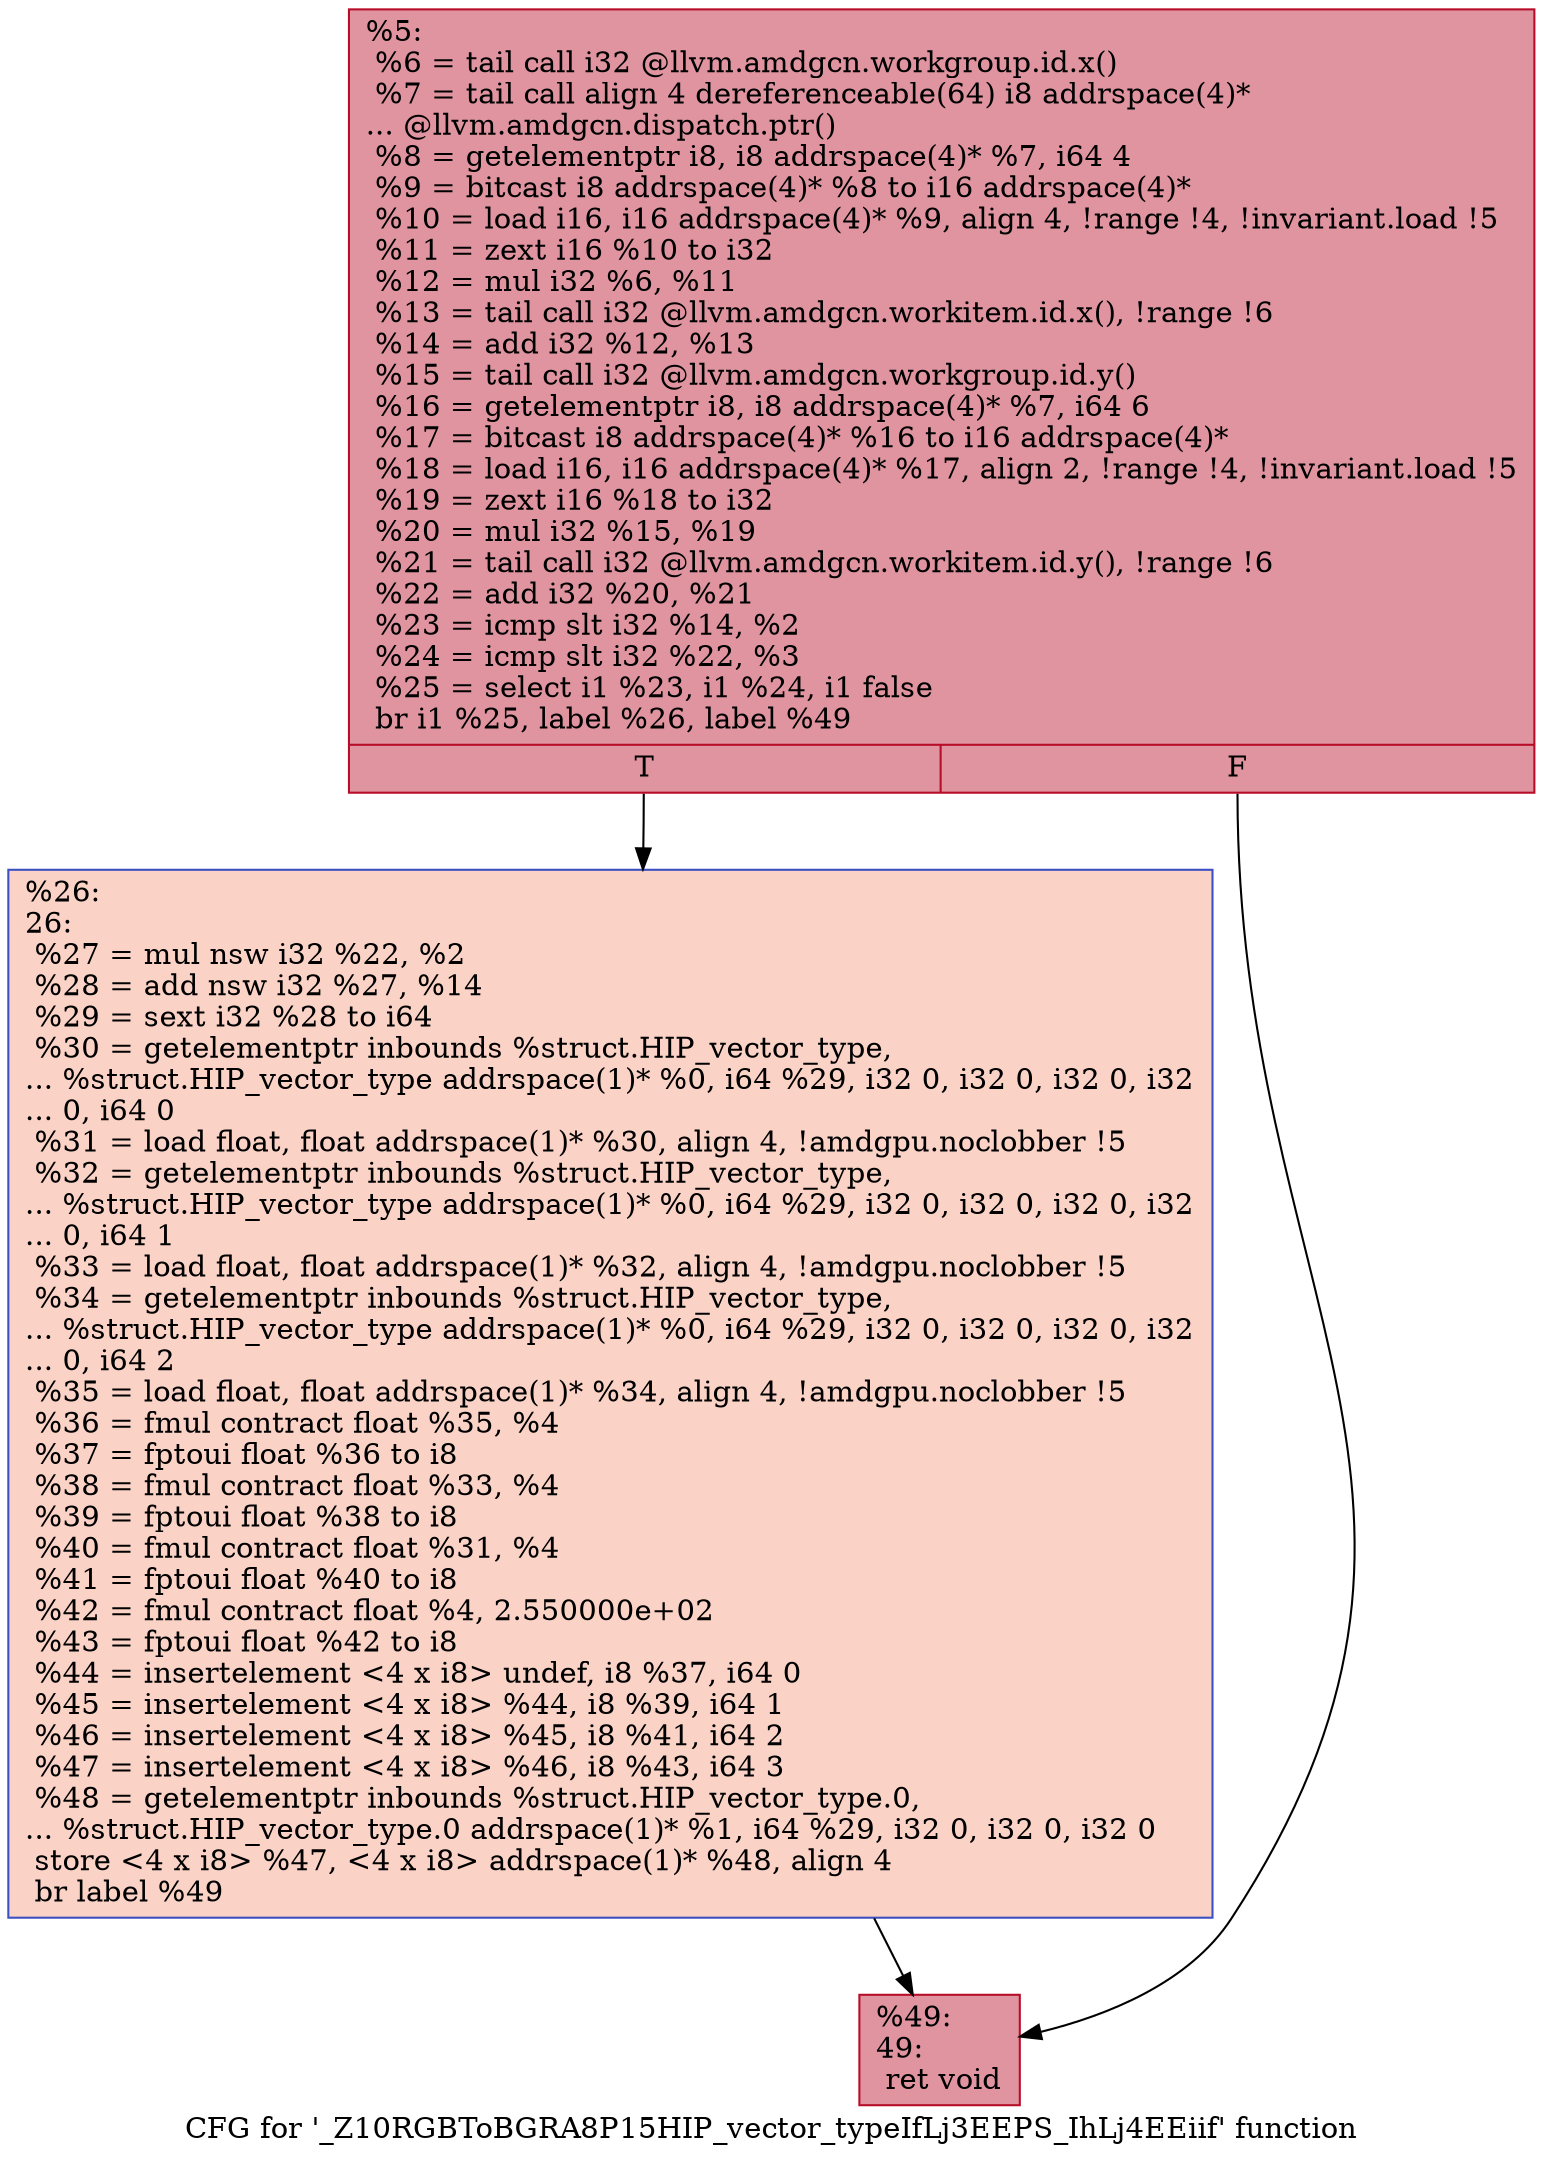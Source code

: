 digraph "CFG for '_Z10RGBToBGRA8P15HIP_vector_typeIfLj3EEPS_IhLj4EEiif' function" {
	label="CFG for '_Z10RGBToBGRA8P15HIP_vector_typeIfLj3EEPS_IhLj4EEiif' function";

	Node0x48a29e0 [shape=record,color="#b70d28ff", style=filled, fillcolor="#b70d2870",label="{%5:\l  %6 = tail call i32 @llvm.amdgcn.workgroup.id.x()\l  %7 = tail call align 4 dereferenceable(64) i8 addrspace(4)*\l... @llvm.amdgcn.dispatch.ptr()\l  %8 = getelementptr i8, i8 addrspace(4)* %7, i64 4\l  %9 = bitcast i8 addrspace(4)* %8 to i16 addrspace(4)*\l  %10 = load i16, i16 addrspace(4)* %9, align 4, !range !4, !invariant.load !5\l  %11 = zext i16 %10 to i32\l  %12 = mul i32 %6, %11\l  %13 = tail call i32 @llvm.amdgcn.workitem.id.x(), !range !6\l  %14 = add i32 %12, %13\l  %15 = tail call i32 @llvm.amdgcn.workgroup.id.y()\l  %16 = getelementptr i8, i8 addrspace(4)* %7, i64 6\l  %17 = bitcast i8 addrspace(4)* %16 to i16 addrspace(4)*\l  %18 = load i16, i16 addrspace(4)* %17, align 2, !range !4, !invariant.load !5\l  %19 = zext i16 %18 to i32\l  %20 = mul i32 %15, %19\l  %21 = tail call i32 @llvm.amdgcn.workitem.id.y(), !range !6\l  %22 = add i32 %20, %21\l  %23 = icmp slt i32 %14, %2\l  %24 = icmp slt i32 %22, %3\l  %25 = select i1 %23, i1 %24, i1 false\l  br i1 %25, label %26, label %49\l|{<s0>T|<s1>F}}"];
	Node0x48a29e0:s0 -> Node0x48a6400;
	Node0x48a29e0:s1 -> Node0x48a6490;
	Node0x48a6400 [shape=record,color="#3d50c3ff", style=filled, fillcolor="#f59c7d70",label="{%26:\l26:                                               \l  %27 = mul nsw i32 %22, %2\l  %28 = add nsw i32 %27, %14\l  %29 = sext i32 %28 to i64\l  %30 = getelementptr inbounds %struct.HIP_vector_type,\l... %struct.HIP_vector_type addrspace(1)* %0, i64 %29, i32 0, i32 0, i32 0, i32\l... 0, i64 0\l  %31 = load float, float addrspace(1)* %30, align 4, !amdgpu.noclobber !5\l  %32 = getelementptr inbounds %struct.HIP_vector_type,\l... %struct.HIP_vector_type addrspace(1)* %0, i64 %29, i32 0, i32 0, i32 0, i32\l... 0, i64 1\l  %33 = load float, float addrspace(1)* %32, align 4, !amdgpu.noclobber !5\l  %34 = getelementptr inbounds %struct.HIP_vector_type,\l... %struct.HIP_vector_type addrspace(1)* %0, i64 %29, i32 0, i32 0, i32 0, i32\l... 0, i64 2\l  %35 = load float, float addrspace(1)* %34, align 4, !amdgpu.noclobber !5\l  %36 = fmul contract float %35, %4\l  %37 = fptoui float %36 to i8\l  %38 = fmul contract float %33, %4\l  %39 = fptoui float %38 to i8\l  %40 = fmul contract float %31, %4\l  %41 = fptoui float %40 to i8\l  %42 = fmul contract float %4, 2.550000e+02\l  %43 = fptoui float %42 to i8\l  %44 = insertelement \<4 x i8\> undef, i8 %37, i64 0\l  %45 = insertelement \<4 x i8\> %44, i8 %39, i64 1\l  %46 = insertelement \<4 x i8\> %45, i8 %41, i64 2\l  %47 = insertelement \<4 x i8\> %46, i8 %43, i64 3\l  %48 = getelementptr inbounds %struct.HIP_vector_type.0,\l... %struct.HIP_vector_type.0 addrspace(1)* %1, i64 %29, i32 0, i32 0, i32 0\l  store \<4 x i8\> %47, \<4 x i8\> addrspace(1)* %48, align 4\l  br label %49\l}"];
	Node0x48a6400 -> Node0x48a6490;
	Node0x48a6490 [shape=record,color="#b70d28ff", style=filled, fillcolor="#b70d2870",label="{%49:\l49:                                               \l  ret void\l}"];
}
